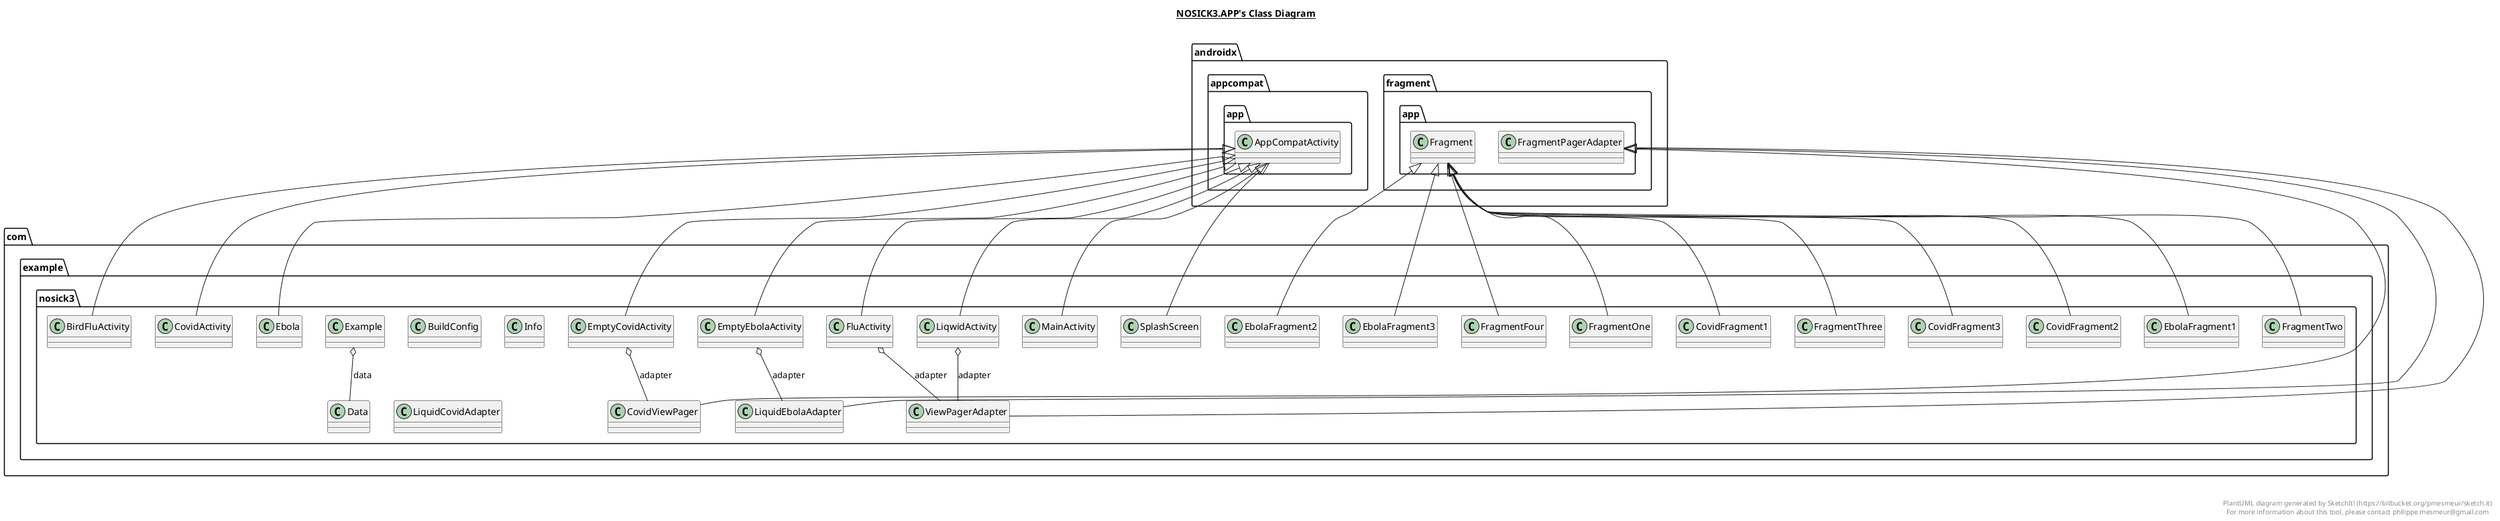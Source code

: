 @startuml

title __NOSICK3.APP's Class Diagram__\n

  namespace com.example.nosick3 {
    class com.example.nosick3.BirdFluActivity {
    }
  }
  

  namespace com.example.nosick3 {
    class com.example.nosick3.BuildConfig {
    }
  }
  

  namespace com.example.nosick3 {
    class com.example.nosick3.CovidActivity {
    }
  }
  

  namespace com.example.nosick3 {
    class com.example.nosick3.CovidFragment1 {
    }
  }
  

  namespace com.example.nosick3 {
    class com.example.nosick3.CovidFragment2 {
    }
  }
  

  namespace com.example.nosick3 {
    class com.example.nosick3.CovidFragment3 {
    }
  }
  

  namespace com.example.nosick3 {
    class com.example.nosick3.CovidViewPager {
    }
  }
  

  namespace com.example.nosick3 {
    class com.example.nosick3.Data {
    }
  }
  

  namespace com.example.nosick3 {
    class com.example.nosick3.Ebola {
    }
  }
  

  namespace com.example.nosick3 {
    class com.example.nosick3.EbolaFragment1 {
    }
  }
  

  namespace com.example.nosick3 {
    class com.example.nosick3.EbolaFragment2 {
    }
  }
  

  namespace com.example.nosick3 {
    class com.example.nosick3.EbolaFragment3 {
    }
  }
  

  namespace com.example.nosick3 {
    class com.example.nosick3.EmptyCovidActivity {
    }
  }
  

  namespace com.example.nosick3 {
    class com.example.nosick3.EmptyEbolaActivity {
    }
  }
  

  namespace com.example.nosick3 {
    class com.example.nosick3.Example {
    }
  }
  

  namespace com.example.nosick3 {
    class com.example.nosick3.FluActivity {
    }
  }
  

  namespace com.example.nosick3 {
    class com.example.nosick3.FragmentFour {
    }
  }
  

  namespace com.example.nosick3 {
    class com.example.nosick3.FragmentOne {
    }
  }
  

  namespace com.example.nosick3 {
    class com.example.nosick3.FragmentThree {
    }
  }
  

  namespace com.example.nosick3 {
    class com.example.nosick3.FragmentTwo {
    }
  }
  

  namespace com.example.nosick3 {
    class com.example.nosick3.Info {
    }
  }
  

  namespace com.example.nosick3 {
    class com.example.nosick3.LiquidCovidAdapter {
    }
  }
  

  namespace com.example.nosick3 {
    class com.example.nosick3.LiquidEbolaAdapter {
    }
  }
  

  namespace com.example.nosick3 {
    class com.example.nosick3.LiqwidActivity {
    }
  }
  

  namespace com.example.nosick3 {
    class com.example.nosick3.MainActivity {
    }
  }
  

  namespace com.example.nosick3 {
    class com.example.nosick3.SplashScreen {
    }
  }
  

  namespace com.example.nosick3 {
    class com.example.nosick3.ViewPagerAdapter {
    }
  }
  

  com.example.nosick3.BirdFluActivity -up-|> androidx.appcompat.app.AppCompatActivity
  com.example.nosick3.CovidActivity -up-|> androidx.appcompat.app.AppCompatActivity
  com.example.nosick3.CovidFragment1 -up-|> androidx.fragment.app.Fragment
  com.example.nosick3.CovidFragment2 -up-|> androidx.fragment.app.Fragment
  com.example.nosick3.CovidFragment3 -up-|> androidx.fragment.app.Fragment
  com.example.nosick3.CovidViewPager -up-|> androidx.fragment.app.FragmentPagerAdapter
  com.example.nosick3.Ebola -up-|> androidx.appcompat.app.AppCompatActivity
  com.example.nosick3.EbolaFragment1 -up-|> androidx.fragment.app.Fragment
  com.example.nosick3.EbolaFragment2 -up-|> androidx.fragment.app.Fragment
  com.example.nosick3.EbolaFragment3 -up-|> androidx.fragment.app.Fragment
  com.example.nosick3.EmptyCovidActivity -up-|> androidx.appcompat.app.AppCompatActivity
  com.example.nosick3.EmptyCovidActivity o-- com.example.nosick3.CovidViewPager : adapter
  com.example.nosick3.EmptyEbolaActivity -up-|> androidx.appcompat.app.AppCompatActivity
  com.example.nosick3.EmptyEbolaActivity o-- com.example.nosick3.LiquidEbolaAdapter : adapter
  com.example.nosick3.Example o-- com.example.nosick3.Data : data
  com.example.nosick3.FluActivity -up-|> androidx.appcompat.app.AppCompatActivity
  com.example.nosick3.FluActivity o-- com.example.nosick3.ViewPagerAdapter : adapter
  com.example.nosick3.FragmentFour -up-|> androidx.fragment.app.Fragment
  com.example.nosick3.FragmentOne -up-|> androidx.fragment.app.Fragment
  com.example.nosick3.FragmentThree -up-|> androidx.fragment.app.Fragment
  com.example.nosick3.FragmentTwo -up-|> androidx.fragment.app.Fragment
  com.example.nosick3.LiquidEbolaAdapter -up-|> androidx.fragment.app.FragmentPagerAdapter
  com.example.nosick3.LiqwidActivity -up-|> androidx.appcompat.app.AppCompatActivity
  com.example.nosick3.LiqwidActivity o-- com.example.nosick3.ViewPagerAdapter : adapter
  com.example.nosick3.MainActivity -up-|> androidx.appcompat.app.AppCompatActivity
  com.example.nosick3.SplashScreen -up-|> androidx.appcompat.app.AppCompatActivity
  com.example.nosick3.ViewPagerAdapter -up-|> androidx.fragment.app.FragmentPagerAdapter


right footer


PlantUML diagram generated by SketchIt! (https://bitbucket.org/pmesmeur/sketch.it)
For more information about this tool, please contact philippe.mesmeur@gmail.com
endfooter

@enduml
